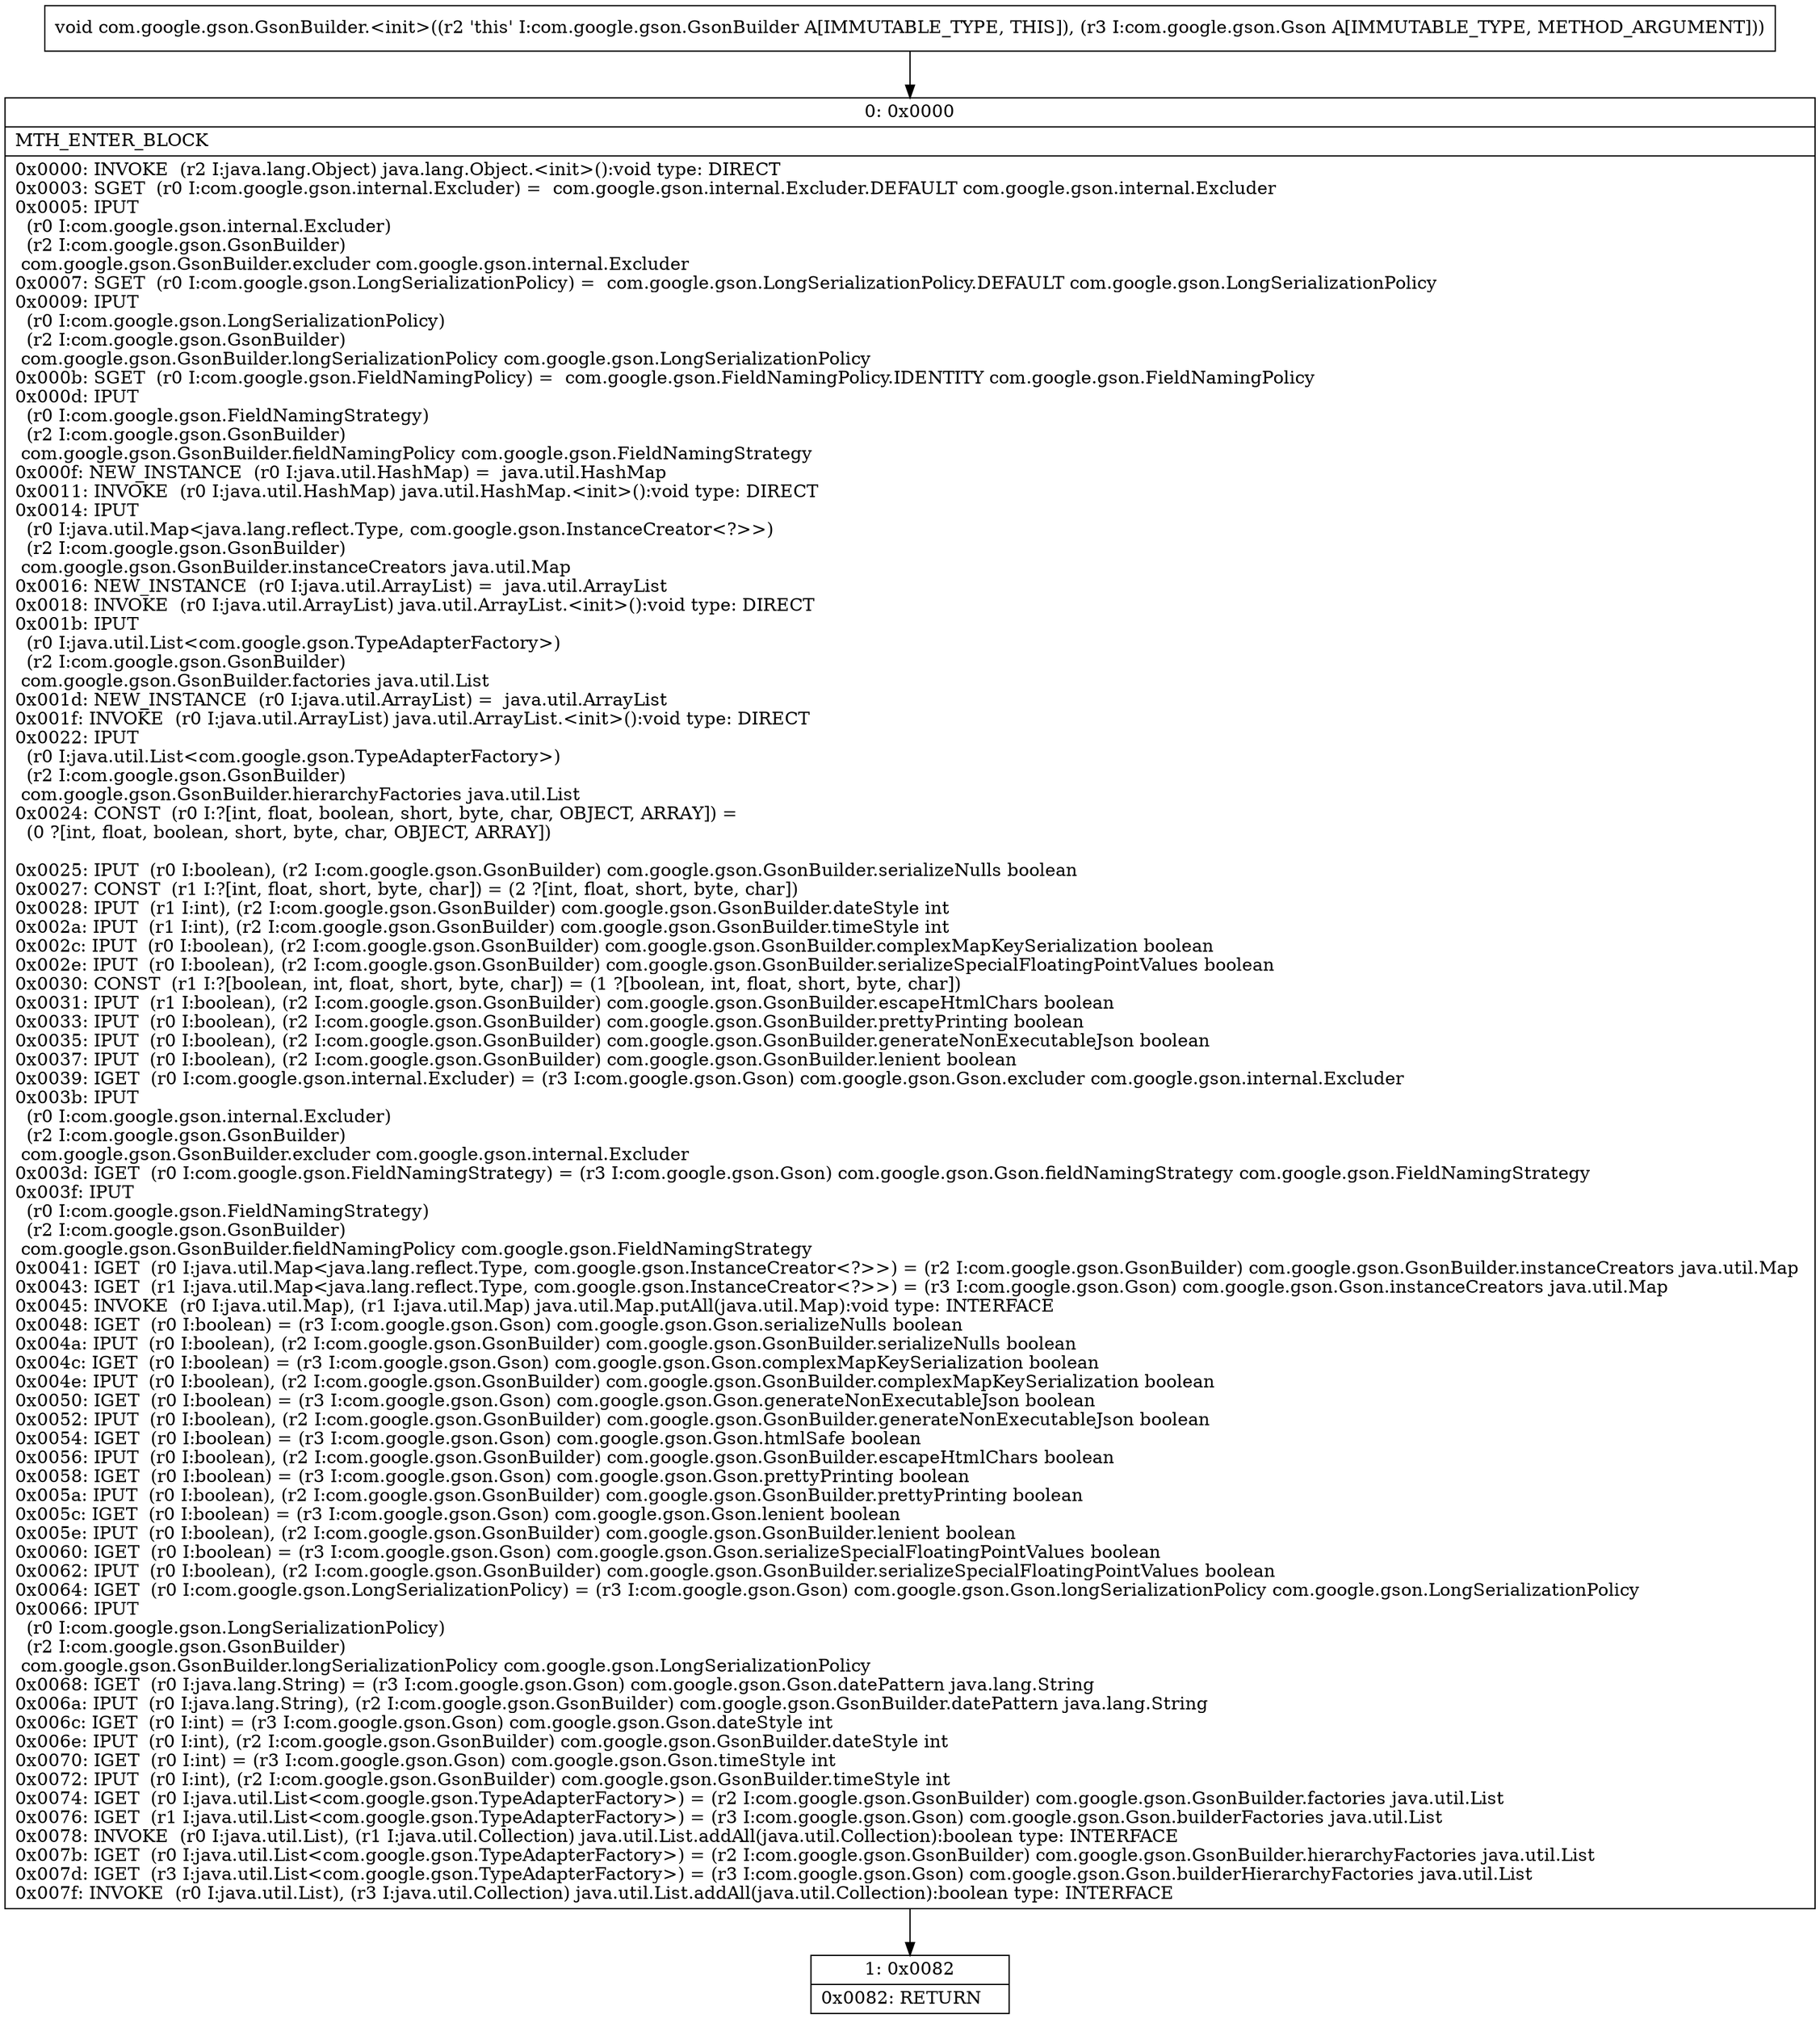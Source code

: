 digraph "CFG forcom.google.gson.GsonBuilder.\<init\>(Lcom\/google\/gson\/Gson;)V" {
Node_0 [shape=record,label="{0\:\ 0x0000|MTH_ENTER_BLOCK\l|0x0000: INVOKE  (r2 I:java.lang.Object) java.lang.Object.\<init\>():void type: DIRECT \l0x0003: SGET  (r0 I:com.google.gson.internal.Excluder) =  com.google.gson.internal.Excluder.DEFAULT com.google.gson.internal.Excluder \l0x0005: IPUT  \l  (r0 I:com.google.gson.internal.Excluder)\l  (r2 I:com.google.gson.GsonBuilder)\l com.google.gson.GsonBuilder.excluder com.google.gson.internal.Excluder \l0x0007: SGET  (r0 I:com.google.gson.LongSerializationPolicy) =  com.google.gson.LongSerializationPolicy.DEFAULT com.google.gson.LongSerializationPolicy \l0x0009: IPUT  \l  (r0 I:com.google.gson.LongSerializationPolicy)\l  (r2 I:com.google.gson.GsonBuilder)\l com.google.gson.GsonBuilder.longSerializationPolicy com.google.gson.LongSerializationPolicy \l0x000b: SGET  (r0 I:com.google.gson.FieldNamingPolicy) =  com.google.gson.FieldNamingPolicy.IDENTITY com.google.gson.FieldNamingPolicy \l0x000d: IPUT  \l  (r0 I:com.google.gson.FieldNamingStrategy)\l  (r2 I:com.google.gson.GsonBuilder)\l com.google.gson.GsonBuilder.fieldNamingPolicy com.google.gson.FieldNamingStrategy \l0x000f: NEW_INSTANCE  (r0 I:java.util.HashMap) =  java.util.HashMap \l0x0011: INVOKE  (r0 I:java.util.HashMap) java.util.HashMap.\<init\>():void type: DIRECT \l0x0014: IPUT  \l  (r0 I:java.util.Map\<java.lang.reflect.Type, com.google.gson.InstanceCreator\<?\>\>)\l  (r2 I:com.google.gson.GsonBuilder)\l com.google.gson.GsonBuilder.instanceCreators java.util.Map \l0x0016: NEW_INSTANCE  (r0 I:java.util.ArrayList) =  java.util.ArrayList \l0x0018: INVOKE  (r0 I:java.util.ArrayList) java.util.ArrayList.\<init\>():void type: DIRECT \l0x001b: IPUT  \l  (r0 I:java.util.List\<com.google.gson.TypeAdapterFactory\>)\l  (r2 I:com.google.gson.GsonBuilder)\l com.google.gson.GsonBuilder.factories java.util.List \l0x001d: NEW_INSTANCE  (r0 I:java.util.ArrayList) =  java.util.ArrayList \l0x001f: INVOKE  (r0 I:java.util.ArrayList) java.util.ArrayList.\<init\>():void type: DIRECT \l0x0022: IPUT  \l  (r0 I:java.util.List\<com.google.gson.TypeAdapterFactory\>)\l  (r2 I:com.google.gson.GsonBuilder)\l com.google.gson.GsonBuilder.hierarchyFactories java.util.List \l0x0024: CONST  (r0 I:?[int, float, boolean, short, byte, char, OBJECT, ARRAY]) = \l  (0 ?[int, float, boolean, short, byte, char, OBJECT, ARRAY])\l \l0x0025: IPUT  (r0 I:boolean), (r2 I:com.google.gson.GsonBuilder) com.google.gson.GsonBuilder.serializeNulls boolean \l0x0027: CONST  (r1 I:?[int, float, short, byte, char]) = (2 ?[int, float, short, byte, char]) \l0x0028: IPUT  (r1 I:int), (r2 I:com.google.gson.GsonBuilder) com.google.gson.GsonBuilder.dateStyle int \l0x002a: IPUT  (r1 I:int), (r2 I:com.google.gson.GsonBuilder) com.google.gson.GsonBuilder.timeStyle int \l0x002c: IPUT  (r0 I:boolean), (r2 I:com.google.gson.GsonBuilder) com.google.gson.GsonBuilder.complexMapKeySerialization boolean \l0x002e: IPUT  (r0 I:boolean), (r2 I:com.google.gson.GsonBuilder) com.google.gson.GsonBuilder.serializeSpecialFloatingPointValues boolean \l0x0030: CONST  (r1 I:?[boolean, int, float, short, byte, char]) = (1 ?[boolean, int, float, short, byte, char]) \l0x0031: IPUT  (r1 I:boolean), (r2 I:com.google.gson.GsonBuilder) com.google.gson.GsonBuilder.escapeHtmlChars boolean \l0x0033: IPUT  (r0 I:boolean), (r2 I:com.google.gson.GsonBuilder) com.google.gson.GsonBuilder.prettyPrinting boolean \l0x0035: IPUT  (r0 I:boolean), (r2 I:com.google.gson.GsonBuilder) com.google.gson.GsonBuilder.generateNonExecutableJson boolean \l0x0037: IPUT  (r0 I:boolean), (r2 I:com.google.gson.GsonBuilder) com.google.gson.GsonBuilder.lenient boolean \l0x0039: IGET  (r0 I:com.google.gson.internal.Excluder) = (r3 I:com.google.gson.Gson) com.google.gson.Gson.excluder com.google.gson.internal.Excluder \l0x003b: IPUT  \l  (r0 I:com.google.gson.internal.Excluder)\l  (r2 I:com.google.gson.GsonBuilder)\l com.google.gson.GsonBuilder.excluder com.google.gson.internal.Excluder \l0x003d: IGET  (r0 I:com.google.gson.FieldNamingStrategy) = (r3 I:com.google.gson.Gson) com.google.gson.Gson.fieldNamingStrategy com.google.gson.FieldNamingStrategy \l0x003f: IPUT  \l  (r0 I:com.google.gson.FieldNamingStrategy)\l  (r2 I:com.google.gson.GsonBuilder)\l com.google.gson.GsonBuilder.fieldNamingPolicy com.google.gson.FieldNamingStrategy \l0x0041: IGET  (r0 I:java.util.Map\<java.lang.reflect.Type, com.google.gson.InstanceCreator\<?\>\>) = (r2 I:com.google.gson.GsonBuilder) com.google.gson.GsonBuilder.instanceCreators java.util.Map \l0x0043: IGET  (r1 I:java.util.Map\<java.lang.reflect.Type, com.google.gson.InstanceCreator\<?\>\>) = (r3 I:com.google.gson.Gson) com.google.gson.Gson.instanceCreators java.util.Map \l0x0045: INVOKE  (r0 I:java.util.Map), (r1 I:java.util.Map) java.util.Map.putAll(java.util.Map):void type: INTERFACE \l0x0048: IGET  (r0 I:boolean) = (r3 I:com.google.gson.Gson) com.google.gson.Gson.serializeNulls boolean \l0x004a: IPUT  (r0 I:boolean), (r2 I:com.google.gson.GsonBuilder) com.google.gson.GsonBuilder.serializeNulls boolean \l0x004c: IGET  (r0 I:boolean) = (r3 I:com.google.gson.Gson) com.google.gson.Gson.complexMapKeySerialization boolean \l0x004e: IPUT  (r0 I:boolean), (r2 I:com.google.gson.GsonBuilder) com.google.gson.GsonBuilder.complexMapKeySerialization boolean \l0x0050: IGET  (r0 I:boolean) = (r3 I:com.google.gson.Gson) com.google.gson.Gson.generateNonExecutableJson boolean \l0x0052: IPUT  (r0 I:boolean), (r2 I:com.google.gson.GsonBuilder) com.google.gson.GsonBuilder.generateNonExecutableJson boolean \l0x0054: IGET  (r0 I:boolean) = (r3 I:com.google.gson.Gson) com.google.gson.Gson.htmlSafe boolean \l0x0056: IPUT  (r0 I:boolean), (r2 I:com.google.gson.GsonBuilder) com.google.gson.GsonBuilder.escapeHtmlChars boolean \l0x0058: IGET  (r0 I:boolean) = (r3 I:com.google.gson.Gson) com.google.gson.Gson.prettyPrinting boolean \l0x005a: IPUT  (r0 I:boolean), (r2 I:com.google.gson.GsonBuilder) com.google.gson.GsonBuilder.prettyPrinting boolean \l0x005c: IGET  (r0 I:boolean) = (r3 I:com.google.gson.Gson) com.google.gson.Gson.lenient boolean \l0x005e: IPUT  (r0 I:boolean), (r2 I:com.google.gson.GsonBuilder) com.google.gson.GsonBuilder.lenient boolean \l0x0060: IGET  (r0 I:boolean) = (r3 I:com.google.gson.Gson) com.google.gson.Gson.serializeSpecialFloatingPointValues boolean \l0x0062: IPUT  (r0 I:boolean), (r2 I:com.google.gson.GsonBuilder) com.google.gson.GsonBuilder.serializeSpecialFloatingPointValues boolean \l0x0064: IGET  (r0 I:com.google.gson.LongSerializationPolicy) = (r3 I:com.google.gson.Gson) com.google.gson.Gson.longSerializationPolicy com.google.gson.LongSerializationPolicy \l0x0066: IPUT  \l  (r0 I:com.google.gson.LongSerializationPolicy)\l  (r2 I:com.google.gson.GsonBuilder)\l com.google.gson.GsonBuilder.longSerializationPolicy com.google.gson.LongSerializationPolicy \l0x0068: IGET  (r0 I:java.lang.String) = (r3 I:com.google.gson.Gson) com.google.gson.Gson.datePattern java.lang.String \l0x006a: IPUT  (r0 I:java.lang.String), (r2 I:com.google.gson.GsonBuilder) com.google.gson.GsonBuilder.datePattern java.lang.String \l0x006c: IGET  (r0 I:int) = (r3 I:com.google.gson.Gson) com.google.gson.Gson.dateStyle int \l0x006e: IPUT  (r0 I:int), (r2 I:com.google.gson.GsonBuilder) com.google.gson.GsonBuilder.dateStyle int \l0x0070: IGET  (r0 I:int) = (r3 I:com.google.gson.Gson) com.google.gson.Gson.timeStyle int \l0x0072: IPUT  (r0 I:int), (r2 I:com.google.gson.GsonBuilder) com.google.gson.GsonBuilder.timeStyle int \l0x0074: IGET  (r0 I:java.util.List\<com.google.gson.TypeAdapterFactory\>) = (r2 I:com.google.gson.GsonBuilder) com.google.gson.GsonBuilder.factories java.util.List \l0x0076: IGET  (r1 I:java.util.List\<com.google.gson.TypeAdapterFactory\>) = (r3 I:com.google.gson.Gson) com.google.gson.Gson.builderFactories java.util.List \l0x0078: INVOKE  (r0 I:java.util.List), (r1 I:java.util.Collection) java.util.List.addAll(java.util.Collection):boolean type: INTERFACE \l0x007b: IGET  (r0 I:java.util.List\<com.google.gson.TypeAdapterFactory\>) = (r2 I:com.google.gson.GsonBuilder) com.google.gson.GsonBuilder.hierarchyFactories java.util.List \l0x007d: IGET  (r3 I:java.util.List\<com.google.gson.TypeAdapterFactory\>) = (r3 I:com.google.gson.Gson) com.google.gson.Gson.builderHierarchyFactories java.util.List \l0x007f: INVOKE  (r0 I:java.util.List), (r3 I:java.util.Collection) java.util.List.addAll(java.util.Collection):boolean type: INTERFACE \l}"];
Node_1 [shape=record,label="{1\:\ 0x0082|0x0082: RETURN   \l}"];
MethodNode[shape=record,label="{void com.google.gson.GsonBuilder.\<init\>((r2 'this' I:com.google.gson.GsonBuilder A[IMMUTABLE_TYPE, THIS]), (r3 I:com.google.gson.Gson A[IMMUTABLE_TYPE, METHOD_ARGUMENT])) }"];
MethodNode -> Node_0;
Node_0 -> Node_1;
}

